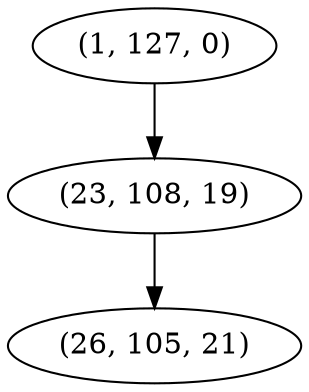 digraph tree {
    "(1, 127, 0)";
    "(23, 108, 19)";
    "(26, 105, 21)";
    "(1, 127, 0)" -> "(23, 108, 19)";
    "(23, 108, 19)" -> "(26, 105, 21)";
}
